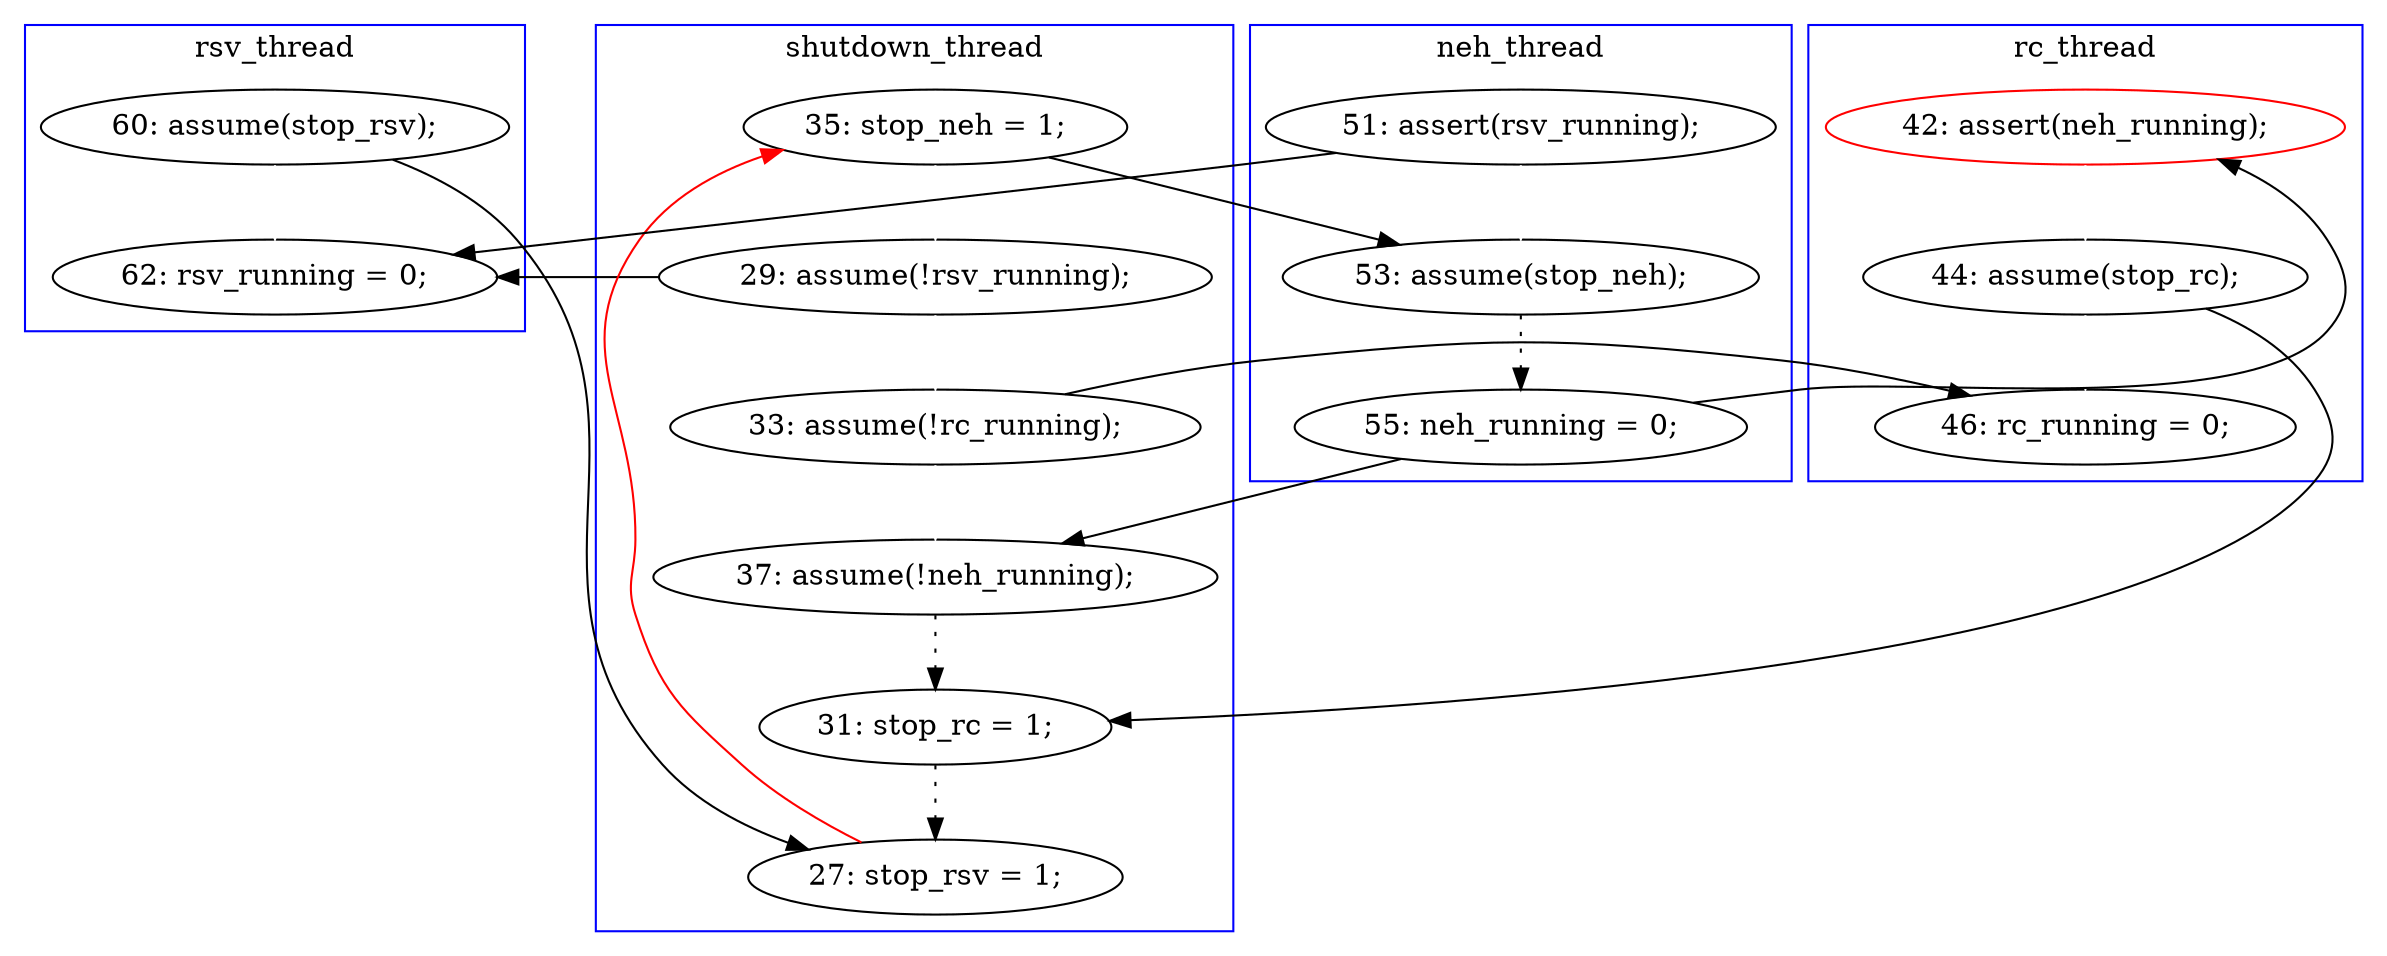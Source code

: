 digraph Counterexample {
	20 -> 21 [color = white, style = solid]
	19 -> 24 [color = white, style = solid]
	23 -> 36 [color = black, style = solid, constraint = false]
	36 -> 13 [color = red, style = solid, constraint = false]
	14 -> 25 [color = black, style = solid, constraint = false]
	16 -> 17 [color = black, style = dotted]
	32 -> 36 [color = black, style = dotted]
	14 -> 16 [color = white, style = solid]
	24 -> 26 [color = white, style = solid]
	13 -> 16 [color = black, style = solid, constraint = false]
	17 -> 31 [color = black, style = solid, constraint = false]
	23 -> 25 [color = white, style = solid]
	13 -> 20 [color = white, style = solid]
	17 -> 19 [color = black, style = solid, constraint = false]
	20 -> 25 [color = black, style = solid, constraint = false]
	31 -> 32 [color = black, style = dotted]
	24 -> 32 [color = black, style = solid, constraint = false]
	21 -> 31 [color = white, style = solid]
	21 -> 26 [color = black, style = solid, constraint = false]
	subgraph cluster2 {
		label = rc_thread
		color = blue
		19  [label = "42: assert(neh_running);", color = red]
		26  [label = "46: rc_running = 0;"]
		24  [label = "44: assume(stop_rc);"]
	}
	subgraph cluster3 {
		label = neh_thread
		color = blue
		17  [label = "55: neh_running = 0;"]
		16  [label = "53: assume(stop_neh);"]
		14  [label = "51: assert(rsv_running);"]
	}
	subgraph cluster4 {
		label = rsv_thread
		color = blue
		25  [label = "62: rsv_running = 0;"]
		23  [label = "60: assume(stop_rsv);"]
	}
	subgraph cluster1 {
		label = shutdown_thread
		color = blue
		32  [label = "31: stop_rc = 1;"]
		31  [label = "37: assume(!neh_running);"]
		20  [label = "29: assume(!rsv_running);"]
		13  [label = "35: stop_neh = 1;"]
		21  [label = "33: assume(!rc_running);"]
		36  [label = "27: stop_rsv = 1;"]
	}
}